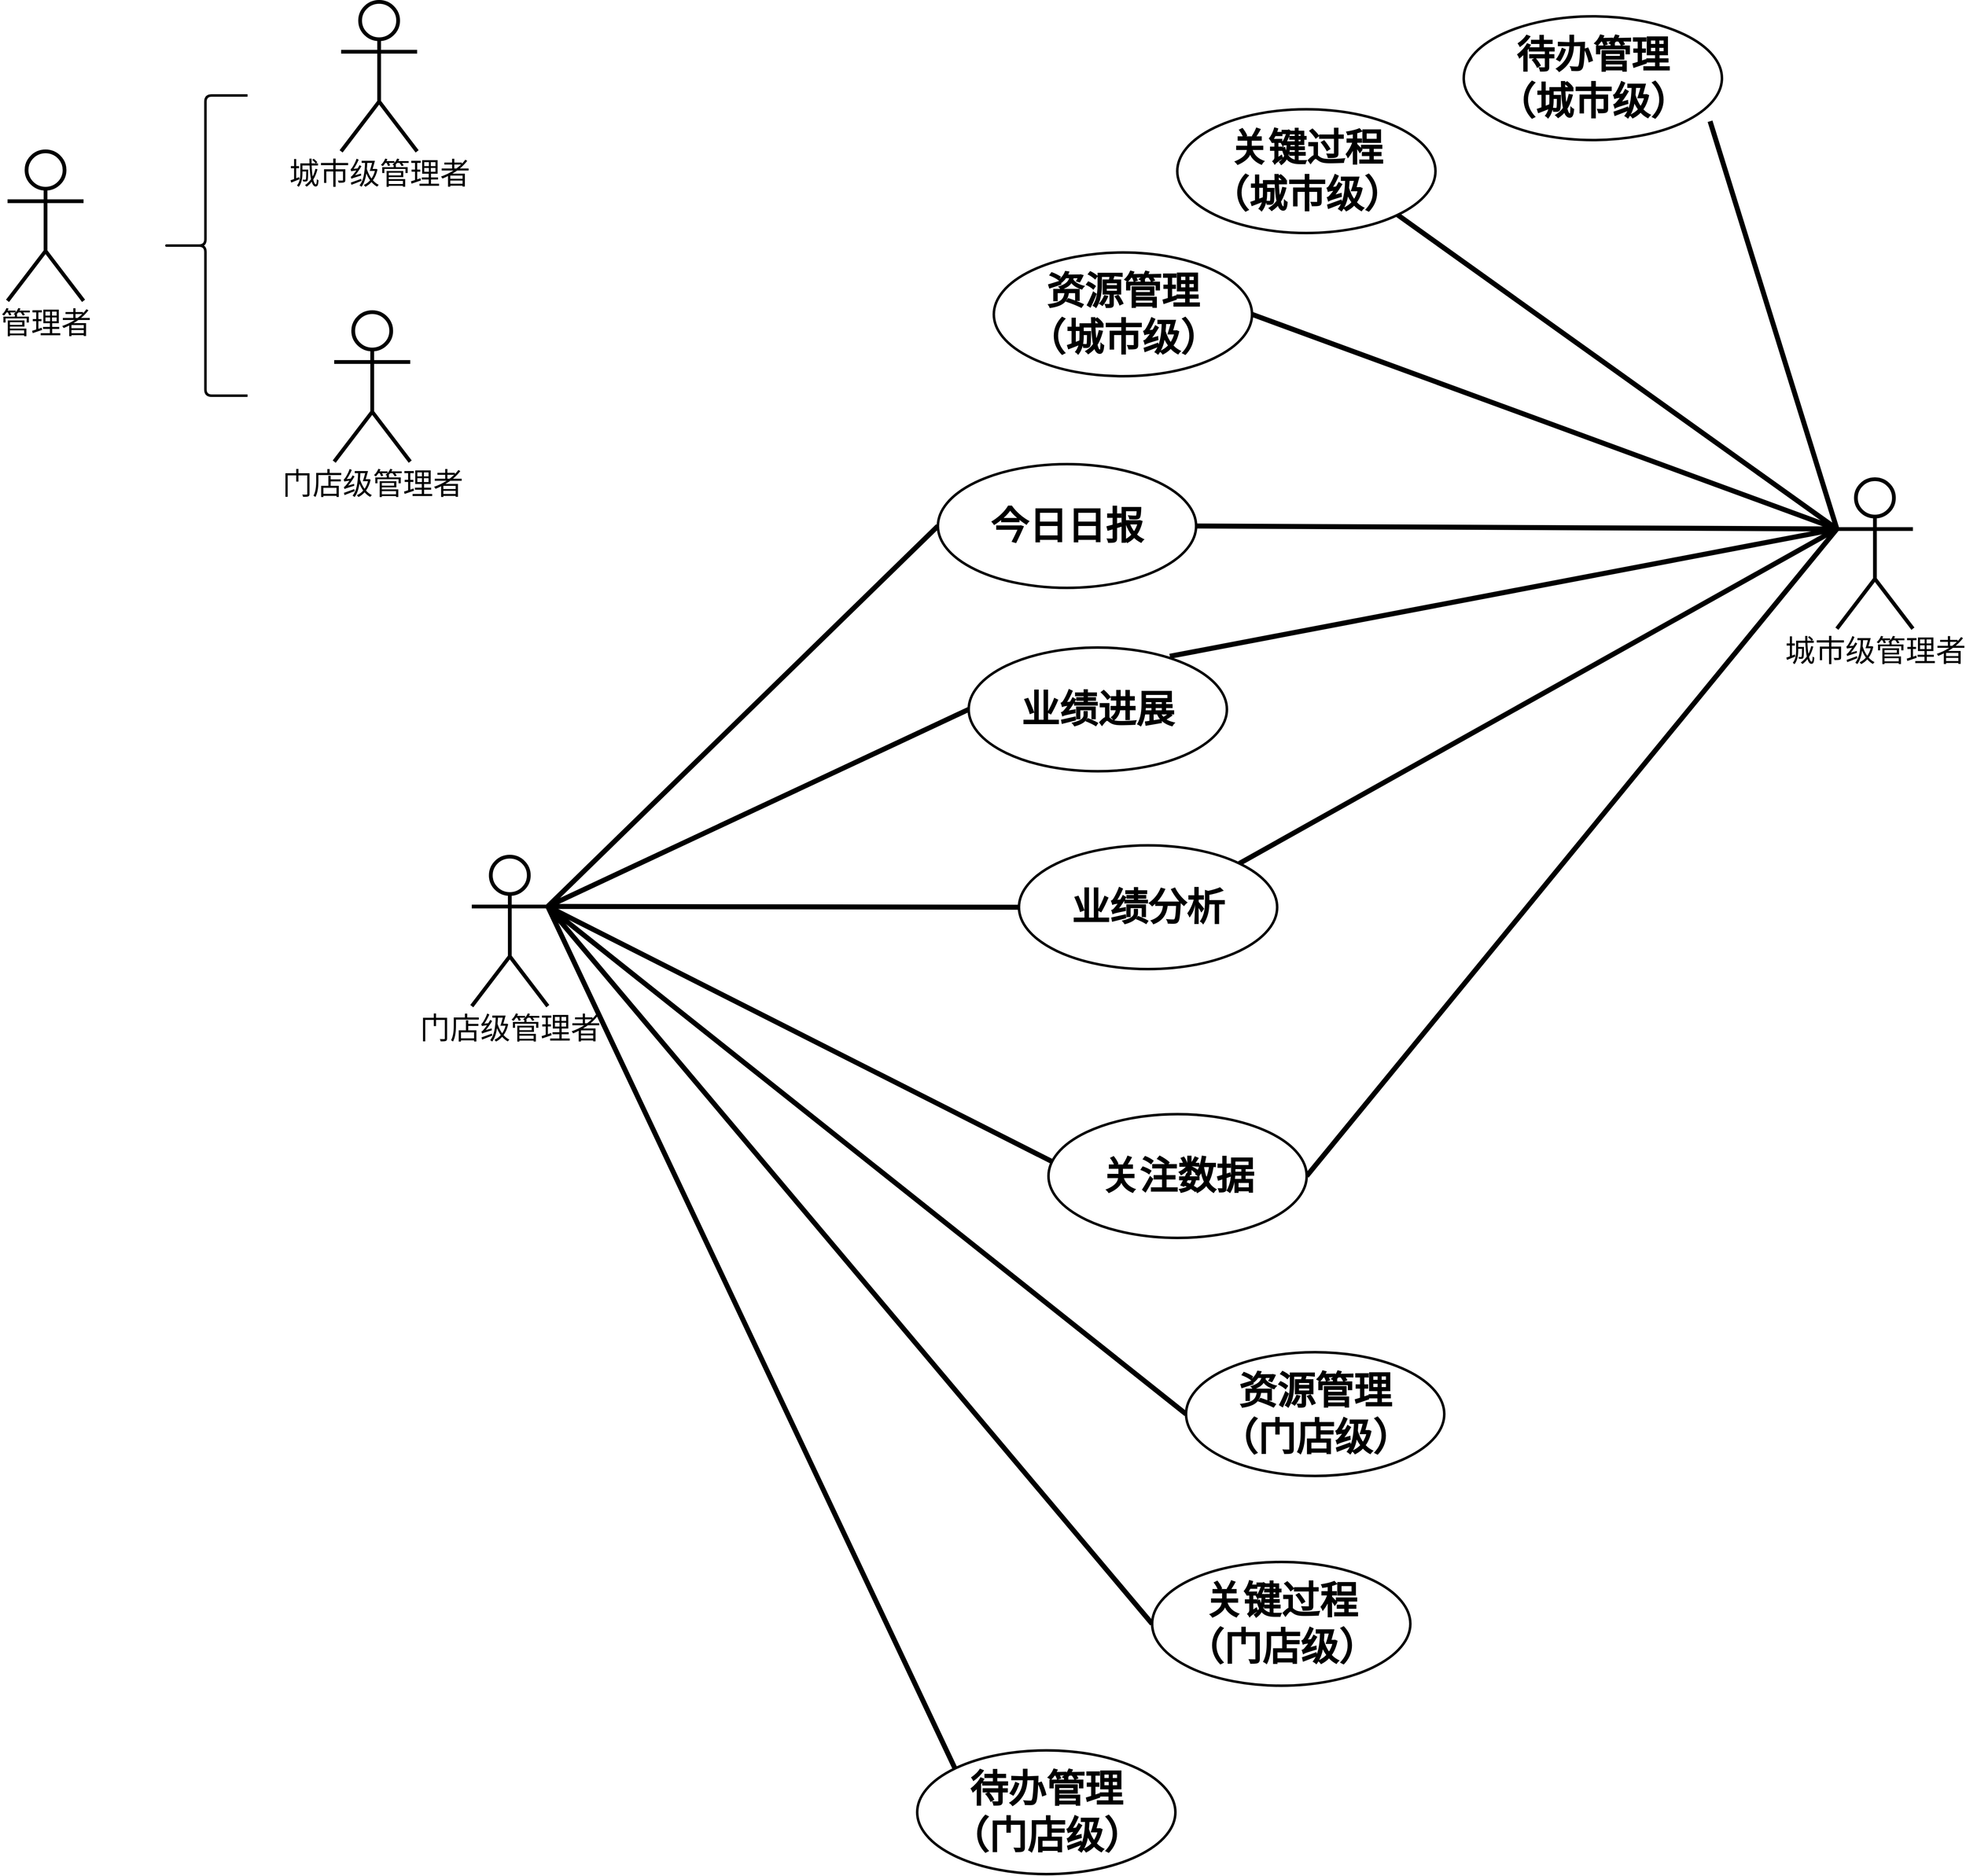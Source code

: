 <mxfile version="24.0.2" type="github">
  <diagram name="第 1 页" id="fPZz5qyUAcwzP-gCks3v">
    <mxGraphModel dx="6536" dy="3764" grid="0" gridSize="10" guides="1" tooltips="1" connect="1" arrows="1" fold="1" page="0" pageScale="1" pageWidth="1400" pageHeight="850" math="0" shadow="0">
      <root>
        <mxCell id="0" />
        <mxCell id="1" parent="0" />
        <mxCell id="h_AN93wbB_SeEJOG6E0W-5" value="&lt;font style=&quot;font-size: 48px;&quot;&gt;管理者&lt;/font&gt;" style="shape=umlActor;verticalLabelPosition=bottom;verticalAlign=top;html=1;strokeWidth=6;" vertex="1" parent="1">
          <mxGeometry x="-466" width="121" height="238" as="geometry" />
        </mxCell>
        <mxCell id="h_AN93wbB_SeEJOG6E0W-7" value="&lt;font style=&quot;font-size: 48px;&quot;&gt;城市级管理者&lt;/font&gt;" style="shape=umlActor;verticalLabelPosition=bottom;verticalAlign=top;html=1;strokeWidth=6;" vertex="1" parent="1">
          <mxGeometry x="65" y="-238" width="121" height="238" as="geometry" />
        </mxCell>
        <mxCell id="h_AN93wbB_SeEJOG6E0W-8" value="&lt;font style=&quot;font-size: 48px;&quot;&gt;门店级管理者&lt;/font&gt;" style="shape=umlActor;verticalLabelPosition=bottom;verticalAlign=top;html=1;strokeWidth=6;" vertex="1" parent="1">
          <mxGeometry x="54" y="256" width="121" height="238" as="geometry" />
        </mxCell>
        <mxCell id="h_AN93wbB_SeEJOG6E0W-10" value="" style="shape=curlyBracket;whiteSpace=wrap;html=1;rounded=1;labelPosition=left;verticalLabelPosition=middle;align=right;verticalAlign=middle;strokeWidth=4;" vertex="1" parent="1">
          <mxGeometry x="-218" y="-89" width="134" height="478" as="geometry" />
        </mxCell>
        <mxCell id="h_AN93wbB_SeEJOG6E0W-33" style="rounded=1;orthogonalLoop=1;jettySize=auto;html=1;exitX=0;exitY=0.333;exitDx=0;exitDy=0;exitPerimeter=0;entryX=1;entryY=0.5;entryDx=0;entryDy=0;strokeWidth=8;startArrow=none;startFill=0;endArrow=none;endFill=0;" edge="1" parent="1" source="h_AN93wbB_SeEJOG6E0W-11" target="h_AN93wbB_SeEJOG6E0W-16">
          <mxGeometry relative="1" as="geometry" />
        </mxCell>
        <mxCell id="h_AN93wbB_SeEJOG6E0W-34" style="rounded=1;orthogonalLoop=1;jettySize=auto;html=1;exitX=0;exitY=0.333;exitDx=0;exitDy=0;exitPerimeter=0;entryX=1;entryY=0.5;entryDx=0;entryDy=0;strokeWidth=8;startArrow=none;startFill=0;endArrow=none;endFill=0;" edge="1" parent="1" source="h_AN93wbB_SeEJOG6E0W-11" target="h_AN93wbB_SeEJOG6E0W-20">
          <mxGeometry relative="1" as="geometry" />
        </mxCell>
        <mxCell id="h_AN93wbB_SeEJOG6E0W-36" style="rounded=1;orthogonalLoop=1;jettySize=auto;html=1;exitX=0;exitY=0.333;exitDx=0;exitDy=0;exitPerimeter=0;entryX=1;entryY=0;entryDx=0;entryDy=0;strokeWidth=8;startArrow=none;startFill=0;endArrow=none;endFill=0;" edge="1" parent="1" source="h_AN93wbB_SeEJOG6E0W-11" target="h_AN93wbB_SeEJOG6E0W-18">
          <mxGeometry relative="1" as="geometry" />
        </mxCell>
        <mxCell id="h_AN93wbB_SeEJOG6E0W-37" style="rounded=1;orthogonalLoop=1;jettySize=auto;html=1;exitX=0;exitY=0.333;exitDx=0;exitDy=0;exitPerimeter=0;entryX=1;entryY=0.5;entryDx=0;entryDy=0;strokeWidth=8;startArrow=none;startFill=0;endArrow=none;endFill=0;" edge="1" parent="1" source="h_AN93wbB_SeEJOG6E0W-11" target="h_AN93wbB_SeEJOG6E0W-19">
          <mxGeometry relative="1" as="geometry" />
        </mxCell>
        <mxCell id="h_AN93wbB_SeEJOG6E0W-38" style="rounded=1;orthogonalLoop=1;jettySize=auto;html=1;exitX=0;exitY=0.333;exitDx=0;exitDy=0;exitPerimeter=0;entryX=1;entryY=1;entryDx=0;entryDy=0;strokeWidth=8;startArrow=none;startFill=0;endArrow=none;endFill=0;" edge="1" parent="1" source="h_AN93wbB_SeEJOG6E0W-11" target="h_AN93wbB_SeEJOG6E0W-14">
          <mxGeometry relative="1" as="geometry" />
        </mxCell>
        <mxCell id="h_AN93wbB_SeEJOG6E0W-11" value="&lt;font style=&quot;font-size: 48px;&quot;&gt;城市级管理者&lt;/font&gt;" style="shape=umlActor;verticalLabelPosition=bottom;verticalAlign=top;html=1;strokeWidth=6;" vertex="1" parent="1">
          <mxGeometry x="2446" y="522" width="121" height="238" as="geometry" />
        </mxCell>
        <mxCell id="h_AN93wbB_SeEJOG6E0W-39" style="rounded=1;orthogonalLoop=1;jettySize=auto;html=1;exitX=1;exitY=0.333;exitDx=0;exitDy=0;exitPerimeter=0;entryX=0;entryY=0.5;entryDx=0;entryDy=0;curved=0;strokeWidth=8;endArrow=none;endFill=0;" edge="1" parent="1" source="h_AN93wbB_SeEJOG6E0W-12" target="h_AN93wbB_SeEJOG6E0W-20">
          <mxGeometry relative="1" as="geometry" />
        </mxCell>
        <mxCell id="h_AN93wbB_SeEJOG6E0W-40" style="rounded=1;orthogonalLoop=1;jettySize=auto;html=1;exitX=1;exitY=0.333;exitDx=0;exitDy=0;exitPerimeter=0;entryX=0;entryY=0.5;entryDx=0;entryDy=0;curved=0;strokeWidth=8;endArrow=none;endFill=0;" edge="1" parent="1" source="h_AN93wbB_SeEJOG6E0W-12" target="h_AN93wbB_SeEJOG6E0W-26">
          <mxGeometry relative="1" as="geometry" />
        </mxCell>
        <mxCell id="h_AN93wbB_SeEJOG6E0W-41" style="rounded=1;orthogonalLoop=1;jettySize=auto;html=1;exitX=1;exitY=0.333;exitDx=0;exitDy=0;exitPerimeter=0;entryX=0;entryY=0.5;entryDx=0;entryDy=0;curved=0;strokeWidth=8;endArrow=none;endFill=0;" edge="1" parent="1" source="h_AN93wbB_SeEJOG6E0W-12" target="h_AN93wbB_SeEJOG6E0W-18">
          <mxGeometry relative="1" as="geometry" />
        </mxCell>
        <mxCell id="h_AN93wbB_SeEJOG6E0W-43" style="rounded=1;orthogonalLoop=1;jettySize=auto;html=1;exitX=1;exitY=0.333;exitDx=0;exitDy=0;exitPerimeter=0;entryX=0;entryY=0.5;entryDx=0;entryDy=0;curved=0;strokeWidth=8;endArrow=none;endFill=0;" edge="1" parent="1" source="h_AN93wbB_SeEJOG6E0W-12" target="h_AN93wbB_SeEJOG6E0W-15">
          <mxGeometry relative="1" as="geometry" />
        </mxCell>
        <mxCell id="h_AN93wbB_SeEJOG6E0W-44" style="rounded=1;orthogonalLoop=1;jettySize=auto;html=1;exitX=1;exitY=0.333;exitDx=0;exitDy=0;exitPerimeter=0;entryX=0;entryY=0.5;entryDx=0;entryDy=0;curved=0;strokeWidth=8;endArrow=none;endFill=0;" edge="1" parent="1" source="h_AN93wbB_SeEJOG6E0W-12" target="h_AN93wbB_SeEJOG6E0W-27">
          <mxGeometry relative="1" as="geometry" />
        </mxCell>
        <mxCell id="h_AN93wbB_SeEJOG6E0W-45" style="rounded=1;orthogonalLoop=1;jettySize=auto;html=1;exitX=1;exitY=0.333;exitDx=0;exitDy=0;exitPerimeter=0;entryX=0;entryY=0;entryDx=0;entryDy=0;curved=0;strokeWidth=8;endArrow=none;endFill=0;" edge="1" parent="1" source="h_AN93wbB_SeEJOG6E0W-12" target="h_AN93wbB_SeEJOG6E0W-17">
          <mxGeometry relative="1" as="geometry" />
        </mxCell>
        <mxCell id="h_AN93wbB_SeEJOG6E0W-12" value="&lt;font style=&quot;font-size: 48px;&quot;&gt;门店级管理者&lt;/font&gt;" style="shape=umlActor;verticalLabelPosition=bottom;verticalAlign=top;html=1;strokeWidth=6;" vertex="1" parent="1">
          <mxGeometry x="273" y="1123" width="121" height="238" as="geometry" />
        </mxCell>
        <mxCell id="h_AN93wbB_SeEJOG6E0W-14" value="&lt;font style=&quot;font-size: 61px;&quot;&gt;关键过程&lt;/font&gt;&lt;div style=&quot;font-size: 61px;&quot;&gt;&lt;font style=&quot;font-size: 61px;&quot;&gt;（城市级）&lt;/font&gt;&lt;/div&gt;" style="ellipse;whiteSpace=wrap;html=1;strokeWidth=4;fontStyle=1;fontSize=61;" vertex="1" parent="1">
          <mxGeometry x="1396" y="-67" width="411" height="197" as="geometry" />
        </mxCell>
        <mxCell id="h_AN93wbB_SeEJOG6E0W-15" value="&lt;span style=&quot;font-size: 61px;&quot;&gt;资源管理&lt;/span&gt;&lt;div style=&quot;font-size: 61px;&quot;&gt;&lt;span style=&quot;font-size: 61px;&quot;&gt;（门店级）&lt;/span&gt;&lt;/div&gt;" style="ellipse;whiteSpace=wrap;html=1;strokeWidth=4;fontStyle=1;fontSize=61;" vertex="1" parent="1">
          <mxGeometry x="1410" y="1912" width="411" height="197" as="geometry" />
        </mxCell>
        <mxCell id="h_AN93wbB_SeEJOG6E0W-16" value="&lt;span style=&quot;font-size: 61px;&quot;&gt;资源管理&lt;/span&gt;&lt;br style=&quot;font-size: 61px;&quot;&gt;&lt;div style=&quot;font-size: 61px;&quot;&gt;&lt;font style=&quot;font-size: 61px;&quot;&gt;（城市级）&lt;/font&gt;&lt;/div&gt;" style="ellipse;whiteSpace=wrap;html=1;strokeWidth=4;fontStyle=1;fontSize=61;" vertex="1" parent="1">
          <mxGeometry x="1104" y="161" width="411" height="197" as="geometry" />
        </mxCell>
        <mxCell id="h_AN93wbB_SeEJOG6E0W-17" value="&lt;span style=&quot;font-size: 61px;&quot;&gt;待办管理&lt;/span&gt;&lt;div style=&quot;font-size: 61px;&quot;&gt;&lt;span style=&quot;font-size: 61px;&quot;&gt;（门店级）&lt;/span&gt;&lt;/div&gt;" style="ellipse;whiteSpace=wrap;html=1;strokeWidth=4;fontStyle=1;fontSize=61;" vertex="1" parent="1">
          <mxGeometry x="982" y="2546" width="411" height="197" as="geometry" />
        </mxCell>
        <mxCell id="h_AN93wbB_SeEJOG6E0W-18" value="&lt;span style=&quot;font-size: 61px;&quot;&gt;业绩分析&lt;/span&gt;" style="ellipse;whiteSpace=wrap;html=1;strokeWidth=4;fontStyle=1;fontSize=61;" vertex="1" parent="1">
          <mxGeometry x="1144" y="1105" width="411" height="197" as="geometry" />
        </mxCell>
        <mxCell id="h_AN93wbB_SeEJOG6E0W-19" value="&lt;span style=&quot;font-size: 61px;&quot;&gt;关注数据&lt;/span&gt;" style="ellipse;whiteSpace=wrap;html=1;strokeWidth=4;fontStyle=1;fontSize=61;" vertex="1" parent="1">
          <mxGeometry x="1191" y="1533" width="411" height="197" as="geometry" />
        </mxCell>
        <mxCell id="h_AN93wbB_SeEJOG6E0W-20" value="&lt;span style=&quot;font-size: 61px;&quot;&gt;今日日报&lt;/span&gt;" style="ellipse;whiteSpace=wrap;html=1;strokeWidth=4;fontStyle=1;fontSize=61;" vertex="1" parent="1">
          <mxGeometry x="1015" y="498" width="411" height="197" as="geometry" />
        </mxCell>
        <mxCell id="h_AN93wbB_SeEJOG6E0W-25" value="&lt;span style=&quot;font-size: 61px;&quot;&gt;待办管理&lt;/span&gt;&lt;br style=&quot;font-size: 61px;&quot;&gt;&lt;div style=&quot;font-size: 61px;&quot;&gt;&lt;font style=&quot;font-size: 61px;&quot;&gt;（城市级）&lt;/font&gt;&lt;/div&gt;" style="ellipse;whiteSpace=wrap;html=1;strokeWidth=4;fontStyle=1;fontSize=61;" vertex="1" parent="1">
          <mxGeometry x="1852" y="-215" width="411" height="197" as="geometry" />
        </mxCell>
        <mxCell id="h_AN93wbB_SeEJOG6E0W-26" value="&lt;span style=&quot;font-size: 61px;&quot;&gt;业绩进展&lt;/span&gt;" style="ellipse;whiteSpace=wrap;html=1;strokeWidth=4;fontStyle=1;fontSize=61;" vertex="1" parent="1">
          <mxGeometry x="1064" y="790" width="411" height="197" as="geometry" />
        </mxCell>
        <mxCell id="h_AN93wbB_SeEJOG6E0W-27" value="&lt;font style=&quot;font-size: 61px;&quot;&gt;关键过程&lt;/font&gt;&lt;div style=&quot;font-size: 61px;&quot;&gt;&lt;font style=&quot;font-size: 61px;&quot;&gt;（门店级）&lt;/font&gt;&lt;/div&gt;" style="ellipse;whiteSpace=wrap;html=1;strokeWidth=4;fontStyle=1;fontSize=61;" vertex="1" parent="1">
          <mxGeometry x="1356" y="2246" width="411" height="197" as="geometry" />
        </mxCell>
        <mxCell id="h_AN93wbB_SeEJOG6E0W-28" style="rounded=1;orthogonalLoop=1;jettySize=auto;html=1;exitX=0;exitY=0.333;exitDx=0;exitDy=0;exitPerimeter=0;entryX=0.954;entryY=0.848;entryDx=0;entryDy=0;entryPerimeter=0;endArrow=none;endFill=0;strokeWidth=8;startArrow=none;startFill=0;" edge="1" parent="1" source="h_AN93wbB_SeEJOG6E0W-11" target="h_AN93wbB_SeEJOG6E0W-25">
          <mxGeometry relative="1" as="geometry" />
        </mxCell>
        <mxCell id="h_AN93wbB_SeEJOG6E0W-35" style="rounded=1;orthogonalLoop=1;jettySize=auto;html=1;exitX=0;exitY=0.333;exitDx=0;exitDy=0;exitPerimeter=0;entryX=0.779;entryY=0.071;entryDx=0;entryDy=0;entryPerimeter=0;strokeWidth=8;startArrow=none;startFill=0;endArrow=none;endFill=0;" edge="1" parent="1" source="h_AN93wbB_SeEJOG6E0W-11" target="h_AN93wbB_SeEJOG6E0W-26">
          <mxGeometry relative="1" as="geometry" />
        </mxCell>
        <mxCell id="h_AN93wbB_SeEJOG6E0W-42" style="rounded=1;orthogonalLoop=1;jettySize=auto;html=1;exitX=1;exitY=0.333;exitDx=0;exitDy=0;exitPerimeter=0;entryX=0.012;entryY=0.381;entryDx=0;entryDy=0;entryPerimeter=0;curved=0;strokeWidth=8;endArrow=none;endFill=0;" edge="1" parent="1" source="h_AN93wbB_SeEJOG6E0W-12" target="h_AN93wbB_SeEJOG6E0W-19">
          <mxGeometry relative="1" as="geometry" />
        </mxCell>
      </root>
    </mxGraphModel>
  </diagram>
</mxfile>
